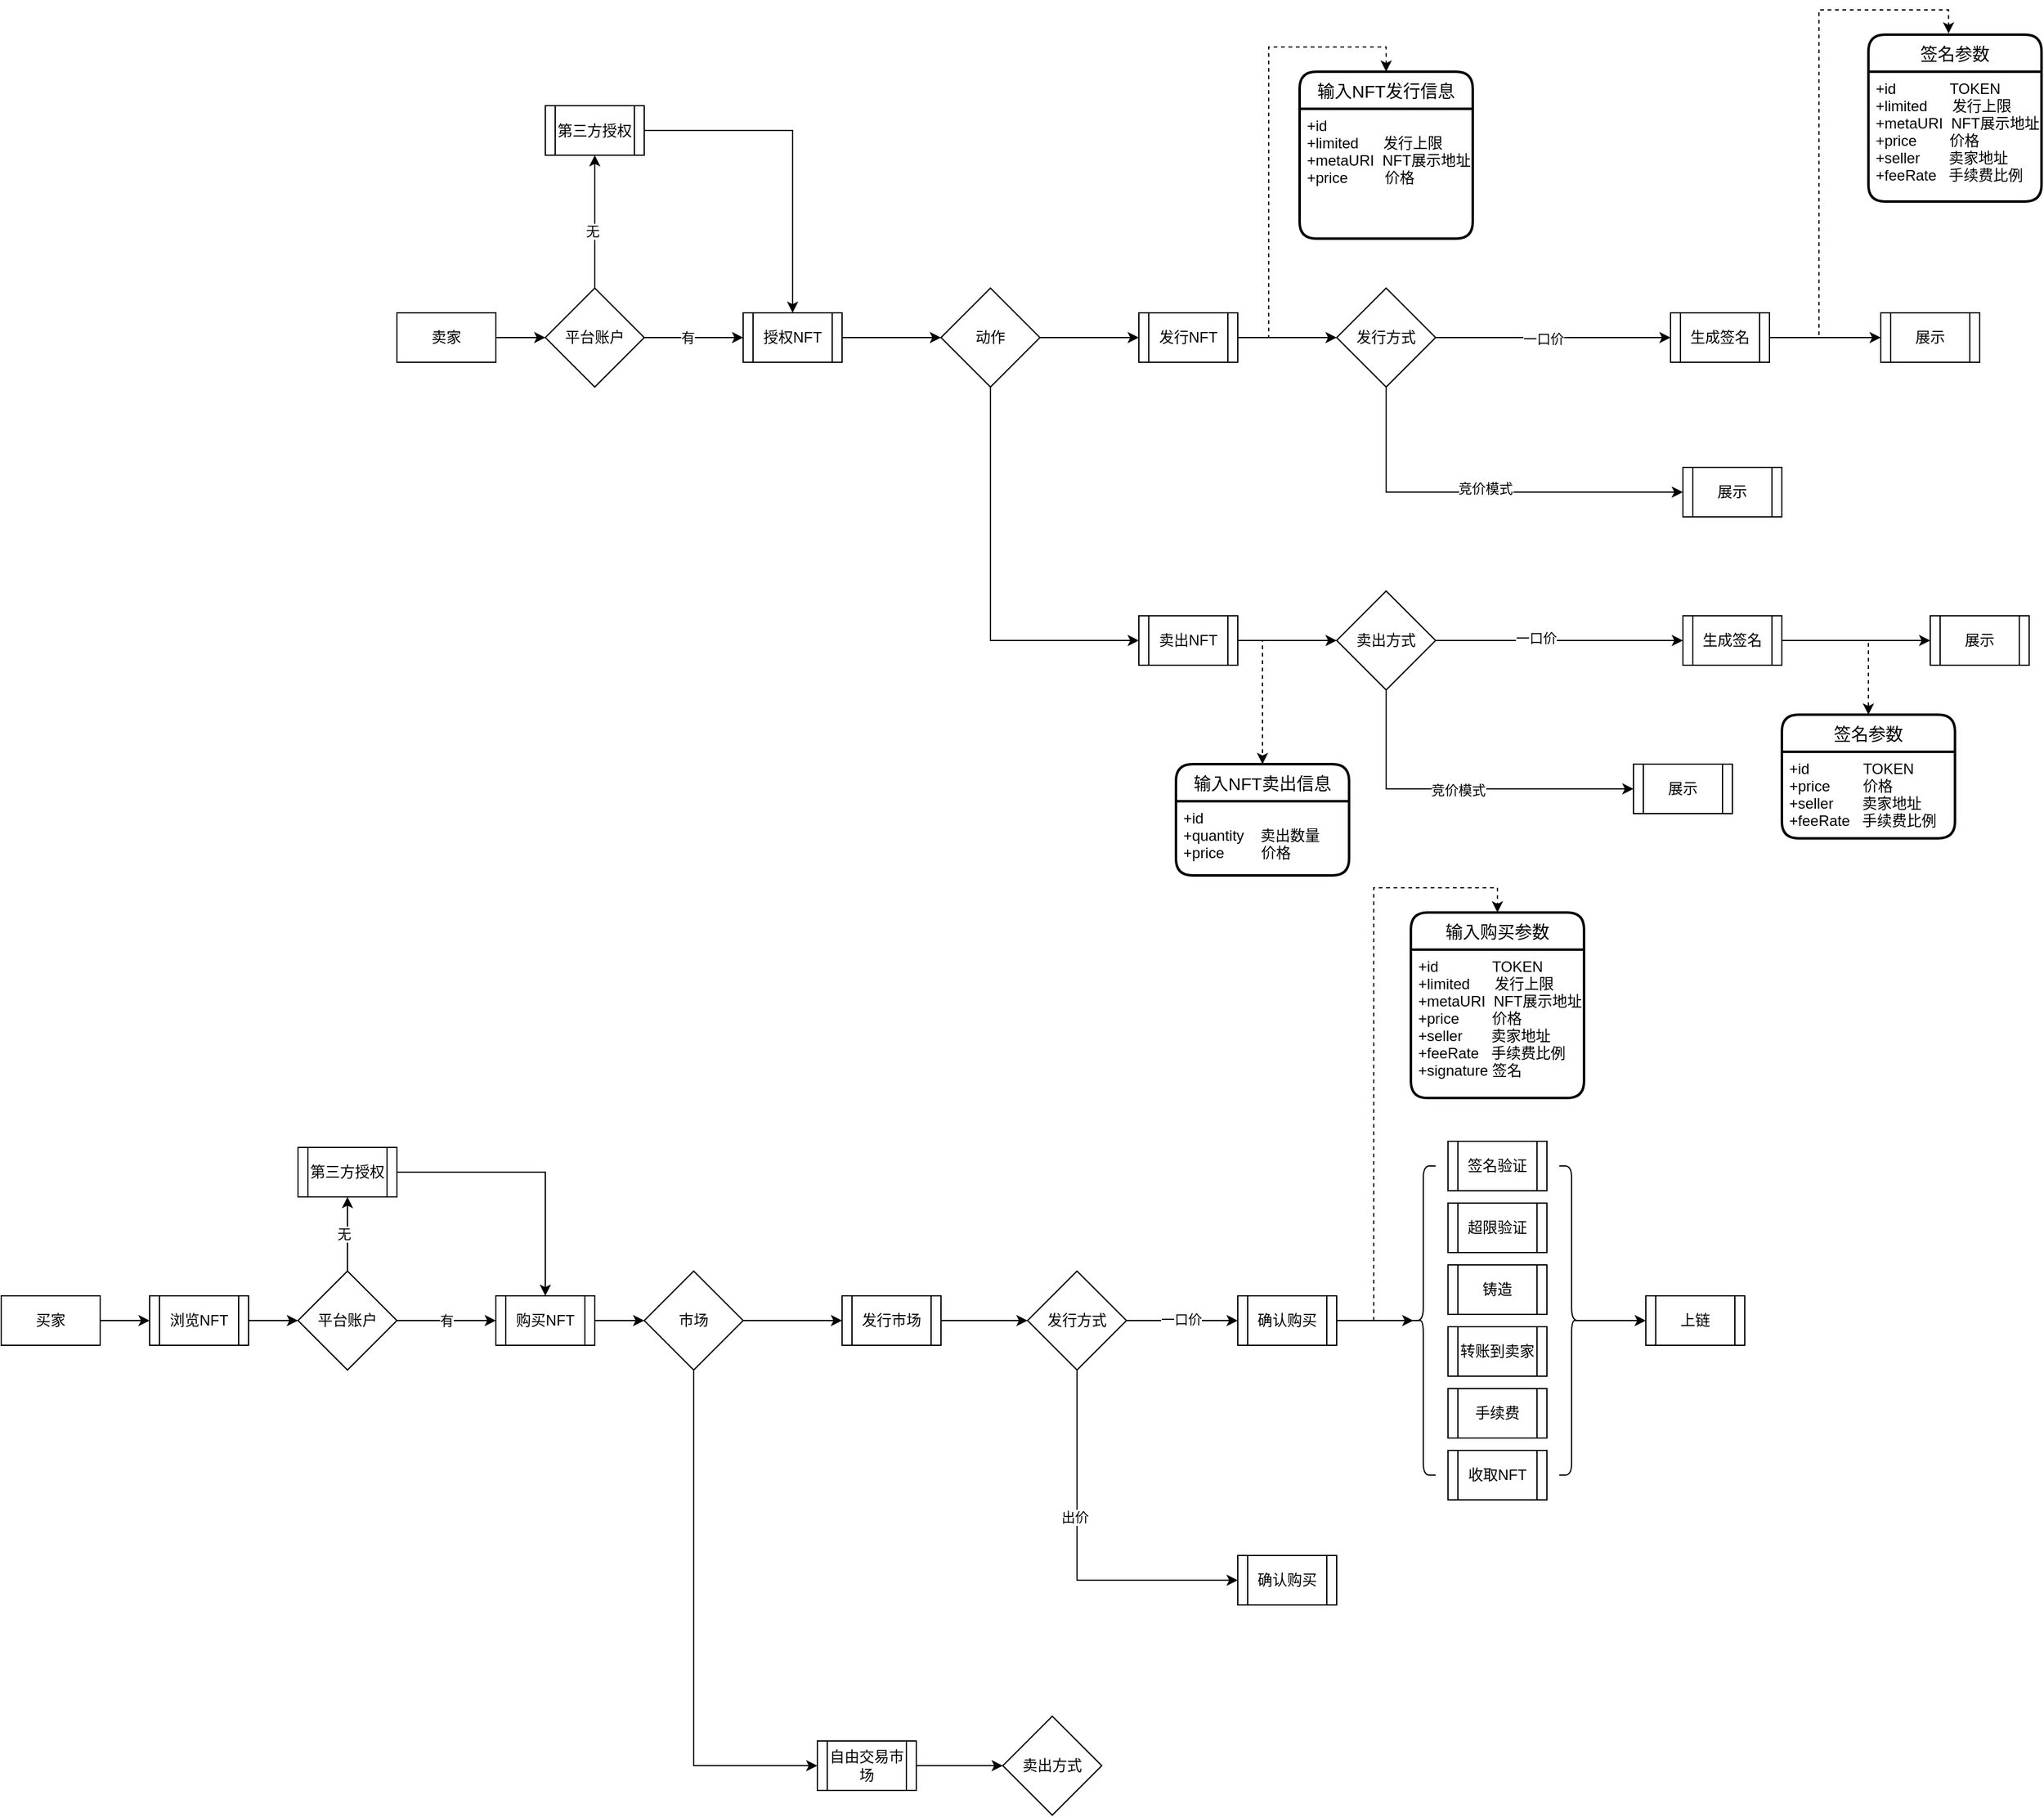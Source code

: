 <mxfile version="18.1.2" type="github">
  <diagram id="UTzgL9qfjFfGgWq564MX" name="Page-1">
    <mxGraphModel dx="2280" dy="1554" grid="1" gridSize="10" guides="1" tooltips="1" connect="1" arrows="1" fold="1" page="0" pageScale="1" pageWidth="827" pageHeight="1169" math="0" shadow="0">
      <root>
        <mxCell id="0" />
        <mxCell id="1" parent="0" />
        <mxCell id="T9-NXceqQanARWgvFfsZ-11" style="edgeStyle=orthogonalEdgeStyle;rounded=0;orthogonalLoop=1;jettySize=auto;html=1;exitX=1;exitY=0.5;exitDx=0;exitDy=0;" edge="1" parent="1" source="T9-NXceqQanARWgvFfsZ-1" target="T9-NXceqQanARWgvFfsZ-10">
          <mxGeometry relative="1" as="geometry" />
        </mxCell>
        <mxCell id="T9-NXceqQanARWgvFfsZ-1" value="卖家" style="rounded=0;whiteSpace=wrap;html=1;" vertex="1" parent="1">
          <mxGeometry x="-360" y="-205" width="80" height="40" as="geometry" />
        </mxCell>
        <mxCell id="T9-NXceqQanARWgvFfsZ-4" value="输入NFT发行信息" style="swimlane;childLayout=stackLayout;horizontal=1;startSize=30;horizontalStack=0;rounded=1;fontSize=14;fontStyle=0;strokeWidth=2;resizeParent=0;resizeLast=1;shadow=0;dashed=0;align=center;" vertex="1" parent="1">
          <mxGeometry x="370" y="-400" width="140" height="135" as="geometry" />
        </mxCell>
        <mxCell id="T9-NXceqQanARWgvFfsZ-5" value="+id&#xa;+limited      发行上限&#xa;+metaURI  NFT展示地址&#xa;+price         价格" style="align=left;strokeColor=none;fillColor=none;spacingLeft=4;fontSize=12;verticalAlign=top;resizable=0;rotatable=0;part=1;" vertex="1" parent="T9-NXceqQanARWgvFfsZ-4">
          <mxGeometry y="30" width="140" height="105" as="geometry" />
        </mxCell>
        <mxCell id="T9-NXceqQanARWgvFfsZ-15" style="edgeStyle=orthogonalEdgeStyle;rounded=0;orthogonalLoop=1;jettySize=auto;html=1;exitX=1;exitY=0.5;exitDx=0;exitDy=0;entryX=0.5;entryY=0;entryDx=0;entryDy=0;" edge="1" parent="1" source="T9-NXceqQanARWgvFfsZ-8" target="T9-NXceqQanARWgvFfsZ-41">
          <mxGeometry relative="1" as="geometry">
            <mxPoint x="-50" y="-225" as="targetPoint" />
          </mxGeometry>
        </mxCell>
        <mxCell id="T9-NXceqQanARWgvFfsZ-8" value="第三方授权" style="shape=process;whiteSpace=wrap;html=1;backgroundOutline=1;" vertex="1" parent="1">
          <mxGeometry x="-240" y="-372.5" width="80" height="40" as="geometry" />
        </mxCell>
        <mxCell id="T9-NXceqQanARWgvFfsZ-12" style="edgeStyle=orthogonalEdgeStyle;rounded=0;orthogonalLoop=1;jettySize=auto;html=1;exitX=1;exitY=0.5;exitDx=0;exitDy=0;entryX=0;entryY=0.5;entryDx=0;entryDy=0;" edge="1" parent="1" source="T9-NXceqQanARWgvFfsZ-10" target="T9-NXceqQanARWgvFfsZ-41">
          <mxGeometry relative="1" as="geometry">
            <mxPoint x="-90" y="-185" as="targetPoint" />
          </mxGeometry>
        </mxCell>
        <mxCell id="T9-NXceqQanARWgvFfsZ-13" value="有" style="edgeLabel;html=1;align=center;verticalAlign=middle;resizable=0;points=[];" vertex="1" connectable="0" parent="T9-NXceqQanARWgvFfsZ-12">
          <mxGeometry x="-0.13" relative="1" as="geometry">
            <mxPoint as="offset" />
          </mxGeometry>
        </mxCell>
        <mxCell id="T9-NXceqQanARWgvFfsZ-14" style="edgeStyle=orthogonalEdgeStyle;rounded=0;orthogonalLoop=1;jettySize=auto;html=1;exitX=0.5;exitY=0;exitDx=0;exitDy=0;" edge="1" parent="1" source="T9-NXceqQanARWgvFfsZ-10" target="T9-NXceqQanARWgvFfsZ-8">
          <mxGeometry relative="1" as="geometry" />
        </mxCell>
        <mxCell id="T9-NXceqQanARWgvFfsZ-16" value="无" style="edgeLabel;html=1;align=center;verticalAlign=middle;resizable=0;points=[];" vertex="1" connectable="0" parent="T9-NXceqQanARWgvFfsZ-14">
          <mxGeometry x="-0.145" y="2" relative="1" as="geometry">
            <mxPoint as="offset" />
          </mxGeometry>
        </mxCell>
        <mxCell id="T9-NXceqQanARWgvFfsZ-10" value="平台账户" style="rhombus;whiteSpace=wrap;html=1;" vertex="1" parent="1">
          <mxGeometry x="-240" y="-225" width="80" height="80" as="geometry" />
        </mxCell>
        <mxCell id="T9-NXceqQanARWgvFfsZ-56" style="edgeStyle=orthogonalEdgeStyle;rounded=0;orthogonalLoop=1;jettySize=auto;html=1;exitX=1;exitY=0.5;exitDx=0;exitDy=0;" edge="1" parent="1" source="T9-NXceqQanARWgvFfsZ-17" target="T9-NXceqQanARWgvFfsZ-55">
          <mxGeometry relative="1" as="geometry" />
        </mxCell>
        <mxCell id="T9-NXceqQanARWgvFfsZ-17" value="买家" style="rounded=0;whiteSpace=wrap;html=1;" vertex="1" parent="1">
          <mxGeometry x="-680" y="590" width="80" height="40" as="geometry" />
        </mxCell>
        <mxCell id="T9-NXceqQanARWgvFfsZ-31" style="edgeStyle=orthogonalEdgeStyle;rounded=0;orthogonalLoop=1;jettySize=auto;html=1;exitX=1;exitY=0.5;exitDx=0;exitDy=0;entryX=0.463;entryY=-0.007;entryDx=0;entryDy=0;entryPerimeter=0;dashed=1;" edge="1" parent="1" source="T9-NXceqQanARWgvFfsZ-18" target="T9-NXceqQanARWgvFfsZ-20">
          <mxGeometry relative="1" as="geometry" />
        </mxCell>
        <mxCell id="T9-NXceqQanARWgvFfsZ-76" style="edgeStyle=orthogonalEdgeStyle;rounded=0;orthogonalLoop=1;jettySize=auto;html=1;exitX=1;exitY=0.5;exitDx=0;exitDy=0;" edge="1" parent="1" source="T9-NXceqQanARWgvFfsZ-18" target="T9-NXceqQanARWgvFfsZ-75">
          <mxGeometry relative="1" as="geometry" />
        </mxCell>
        <mxCell id="T9-NXceqQanARWgvFfsZ-18" value="生成签名" style="shape=process;whiteSpace=wrap;html=1;backgroundOutline=1;" vertex="1" parent="1">
          <mxGeometry x="670" y="-205" width="80" height="40" as="geometry" />
        </mxCell>
        <mxCell id="T9-NXceqQanARWgvFfsZ-20" value="签名参数" style="swimlane;childLayout=stackLayout;horizontal=1;startSize=30;horizontalStack=0;rounded=1;fontSize=14;fontStyle=0;strokeWidth=2;resizeParent=0;resizeLast=1;shadow=0;dashed=0;align=center;" vertex="1" parent="1">
          <mxGeometry x="830" y="-430" width="140" height="135" as="geometry" />
        </mxCell>
        <mxCell id="T9-NXceqQanARWgvFfsZ-21" value="+id             TOKEN&#xa;+limited      发行上限&#xa;+metaURI  NFT展示地址&#xa;+price        价格&#xa;+seller       卖家地址&#xa;+feeRate   手续费比例" style="align=left;strokeColor=none;fillColor=none;spacingLeft=4;fontSize=12;verticalAlign=top;resizable=0;rotatable=0;part=1;" vertex="1" parent="T9-NXceqQanARWgvFfsZ-20">
          <mxGeometry y="30" width="140" height="105" as="geometry" />
        </mxCell>
        <mxCell id="T9-NXceqQanARWgvFfsZ-81" style="edgeStyle=orthogonalEdgeStyle;rounded=0;orthogonalLoop=1;jettySize=auto;html=1;exitX=1;exitY=0.5;exitDx=0;exitDy=0;" edge="1" parent="1" source="T9-NXceqQanARWgvFfsZ-22" target="T9-NXceqQanARWgvFfsZ-80">
          <mxGeometry relative="1" as="geometry" />
        </mxCell>
        <mxCell id="T9-NXceqQanARWgvFfsZ-85" style="edgeStyle=orthogonalEdgeStyle;rounded=0;orthogonalLoop=1;jettySize=auto;html=1;exitX=1;exitY=0.5;exitDx=0;exitDy=0;dashed=1;" edge="1" parent="1" source="T9-NXceqQanARWgvFfsZ-22" target="T9-NXceqQanARWgvFfsZ-32">
          <mxGeometry relative="1" as="geometry" />
        </mxCell>
        <mxCell id="T9-NXceqQanARWgvFfsZ-22" value="卖出NFT" style="shape=process;whiteSpace=wrap;html=1;backgroundOutline=1;" vertex="1" parent="1">
          <mxGeometry x="240" y="40" width="80" height="40" as="geometry" />
        </mxCell>
        <mxCell id="T9-NXceqQanARWgvFfsZ-69" style="edgeStyle=orthogonalEdgeStyle;rounded=0;orthogonalLoop=1;jettySize=auto;html=1;exitX=1;exitY=0.5;exitDx=0;exitDy=0;" edge="1" parent="1" source="T9-NXceqQanARWgvFfsZ-27" target="T9-NXceqQanARWgvFfsZ-68">
          <mxGeometry relative="1" as="geometry" />
        </mxCell>
        <mxCell id="T9-NXceqQanARWgvFfsZ-73" style="edgeStyle=orthogonalEdgeStyle;rounded=0;orthogonalLoop=1;jettySize=auto;html=1;exitX=1;exitY=0.5;exitDx=0;exitDy=0;entryX=0.5;entryY=0;entryDx=0;entryDy=0;dashed=1;" edge="1" parent="1" source="T9-NXceqQanARWgvFfsZ-27" target="T9-NXceqQanARWgvFfsZ-4">
          <mxGeometry relative="1" as="geometry" />
        </mxCell>
        <mxCell id="T9-NXceqQanARWgvFfsZ-27" value="发行NFT" style="shape=process;whiteSpace=wrap;html=1;backgroundOutline=1;" vertex="1" parent="1">
          <mxGeometry x="240" y="-205" width="80" height="40" as="geometry" />
        </mxCell>
        <mxCell id="T9-NXceqQanARWgvFfsZ-32" value="输入NFT卖出信息" style="swimlane;childLayout=stackLayout;horizontal=1;startSize=30;horizontalStack=0;rounded=1;fontSize=14;fontStyle=0;strokeWidth=2;resizeParent=0;resizeLast=1;shadow=0;dashed=0;align=center;" vertex="1" parent="1">
          <mxGeometry x="270" y="160" width="140" height="90" as="geometry" />
        </mxCell>
        <mxCell id="T9-NXceqQanARWgvFfsZ-33" value="+id&#xa;+quantity    卖出数量&#xa;+price         价格" style="align=left;strokeColor=none;fillColor=none;spacingLeft=4;fontSize=12;verticalAlign=top;resizable=0;rotatable=0;part=1;" vertex="1" parent="T9-NXceqQanARWgvFfsZ-32">
          <mxGeometry y="30" width="140" height="60" as="geometry" />
        </mxCell>
        <mxCell id="T9-NXceqQanARWgvFfsZ-37" value="签名参数" style="swimlane;childLayout=stackLayout;horizontal=1;startSize=30;horizontalStack=0;rounded=1;fontSize=14;fontStyle=0;strokeWidth=2;resizeParent=0;resizeLast=1;shadow=0;dashed=0;align=center;" vertex="1" parent="1">
          <mxGeometry x="760" y="120" width="140" height="100" as="geometry" />
        </mxCell>
        <mxCell id="T9-NXceqQanARWgvFfsZ-38" value="+id             TOKEN&#xa;+price        价格&#xa;+seller       卖家地址&#xa;+feeRate   手续费比例" style="align=left;strokeColor=none;fillColor=none;spacingLeft=4;fontSize=12;verticalAlign=top;resizable=0;rotatable=0;part=1;" vertex="1" parent="T9-NXceqQanARWgvFfsZ-37">
          <mxGeometry y="30" width="140" height="70" as="geometry" />
        </mxCell>
        <mxCell id="T9-NXceqQanARWgvFfsZ-44" style="edgeStyle=orthogonalEdgeStyle;rounded=0;orthogonalLoop=1;jettySize=auto;html=1;exitX=1;exitY=0.5;exitDx=0;exitDy=0;" edge="1" parent="1" source="T9-NXceqQanARWgvFfsZ-41" target="T9-NXceqQanARWgvFfsZ-43">
          <mxGeometry relative="1" as="geometry" />
        </mxCell>
        <mxCell id="T9-NXceqQanARWgvFfsZ-41" value="授权NFT" style="shape=process;whiteSpace=wrap;html=1;backgroundOutline=1;" vertex="1" parent="1">
          <mxGeometry x="-80" y="-205" width="80" height="40" as="geometry" />
        </mxCell>
        <mxCell id="T9-NXceqQanARWgvFfsZ-45" style="edgeStyle=orthogonalEdgeStyle;rounded=0;orthogonalLoop=1;jettySize=auto;html=1;exitX=1;exitY=0.5;exitDx=0;exitDy=0;" edge="1" parent="1" source="T9-NXceqQanARWgvFfsZ-43" target="T9-NXceqQanARWgvFfsZ-27">
          <mxGeometry relative="1" as="geometry" />
        </mxCell>
        <mxCell id="T9-NXceqQanARWgvFfsZ-46" style="edgeStyle=orthogonalEdgeStyle;rounded=0;orthogonalLoop=1;jettySize=auto;html=1;exitX=0.5;exitY=1;exitDx=0;exitDy=0;entryX=0;entryY=0.5;entryDx=0;entryDy=0;" edge="1" parent="1" source="T9-NXceqQanARWgvFfsZ-43" target="T9-NXceqQanARWgvFfsZ-22">
          <mxGeometry relative="1" as="geometry" />
        </mxCell>
        <mxCell id="T9-NXceqQanARWgvFfsZ-43" value="动作" style="rhombus;whiteSpace=wrap;html=1;" vertex="1" parent="1">
          <mxGeometry x="80" y="-225" width="80" height="80" as="geometry" />
        </mxCell>
        <mxCell id="T9-NXceqQanARWgvFfsZ-51" style="edgeStyle=orthogonalEdgeStyle;rounded=0;orthogonalLoop=1;jettySize=auto;html=1;exitX=0.5;exitY=0;exitDx=0;exitDy=0;entryX=0.5;entryY=1;entryDx=0;entryDy=0;" edge="1" parent="1" source="T9-NXceqQanARWgvFfsZ-47" target="T9-NXceqQanARWgvFfsZ-50">
          <mxGeometry relative="1" as="geometry" />
        </mxCell>
        <mxCell id="T9-NXceqQanARWgvFfsZ-52" value="无" style="edgeLabel;html=1;align=center;verticalAlign=middle;resizable=0;points=[];" vertex="1" connectable="0" parent="T9-NXceqQanARWgvFfsZ-51">
          <mxGeometry y="3" relative="1" as="geometry">
            <mxPoint as="offset" />
          </mxGeometry>
        </mxCell>
        <mxCell id="T9-NXceqQanARWgvFfsZ-53" value="有" style="edgeStyle=orthogonalEdgeStyle;rounded=0;orthogonalLoop=1;jettySize=auto;html=1;exitX=1;exitY=0.5;exitDx=0;exitDy=0;entryX=0;entryY=0.5;entryDx=0;entryDy=0;" edge="1" parent="1" source="T9-NXceqQanARWgvFfsZ-47" target="T9-NXceqQanARWgvFfsZ-49">
          <mxGeometry relative="1" as="geometry" />
        </mxCell>
        <mxCell id="T9-NXceqQanARWgvFfsZ-47" value="平台账户" style="rhombus;whiteSpace=wrap;html=1;" vertex="1" parent="1">
          <mxGeometry x="-440" y="570" width="80" height="80" as="geometry" />
        </mxCell>
        <mxCell id="T9-NXceqQanARWgvFfsZ-60" style="edgeStyle=orthogonalEdgeStyle;rounded=0;orthogonalLoop=1;jettySize=auto;html=1;exitX=1;exitY=0.5;exitDx=0;exitDy=0;entryX=0;entryY=0.5;entryDx=0;entryDy=0;" edge="1" parent="1" source="T9-NXceqQanARWgvFfsZ-49" target="T9-NXceqQanARWgvFfsZ-59">
          <mxGeometry relative="1" as="geometry" />
        </mxCell>
        <mxCell id="T9-NXceqQanARWgvFfsZ-49" value="购买NFT" style="shape=process;whiteSpace=wrap;html=1;backgroundOutline=1;" vertex="1" parent="1">
          <mxGeometry x="-280" y="590" width="80" height="40" as="geometry" />
        </mxCell>
        <mxCell id="T9-NXceqQanARWgvFfsZ-54" style="edgeStyle=orthogonalEdgeStyle;rounded=0;orthogonalLoop=1;jettySize=auto;html=1;exitX=1;exitY=0.5;exitDx=0;exitDy=0;" edge="1" parent="1" source="T9-NXceqQanARWgvFfsZ-50" target="T9-NXceqQanARWgvFfsZ-49">
          <mxGeometry relative="1" as="geometry" />
        </mxCell>
        <mxCell id="T9-NXceqQanARWgvFfsZ-50" value="第三方授权" style="shape=process;whiteSpace=wrap;html=1;backgroundOutline=1;" vertex="1" parent="1">
          <mxGeometry x="-440" y="470" width="80" height="40" as="geometry" />
        </mxCell>
        <mxCell id="T9-NXceqQanARWgvFfsZ-57" style="edgeStyle=orthogonalEdgeStyle;rounded=0;orthogonalLoop=1;jettySize=auto;html=1;exitX=1;exitY=0.5;exitDx=0;exitDy=0;" edge="1" parent="1" source="T9-NXceqQanARWgvFfsZ-55" target="T9-NXceqQanARWgvFfsZ-47">
          <mxGeometry relative="1" as="geometry" />
        </mxCell>
        <mxCell id="T9-NXceqQanARWgvFfsZ-55" value="浏览NFT" style="shape=process;whiteSpace=wrap;html=1;backgroundOutline=1;" vertex="1" parent="1">
          <mxGeometry x="-560" y="590" width="80" height="40" as="geometry" />
        </mxCell>
        <mxCell id="T9-NXceqQanARWgvFfsZ-67" style="edgeStyle=orthogonalEdgeStyle;rounded=0;orthogonalLoop=1;jettySize=auto;html=1;exitX=1;exitY=0.5;exitDx=0;exitDy=0;entryX=0.5;entryY=0;entryDx=0;entryDy=0;dashed=1;" edge="1" parent="1" source="T9-NXceqQanARWgvFfsZ-98" target="T9-NXceqQanARWgvFfsZ-65">
          <mxGeometry relative="1" as="geometry" />
        </mxCell>
        <mxCell id="T9-NXceqQanARWgvFfsZ-95" style="edgeStyle=orthogonalEdgeStyle;rounded=0;orthogonalLoop=1;jettySize=auto;html=1;exitX=1;exitY=0.5;exitDx=0;exitDy=0;" edge="1" parent="1" source="T9-NXceqQanARWgvFfsZ-58" target="T9-NXceqQanARWgvFfsZ-94">
          <mxGeometry relative="1" as="geometry" />
        </mxCell>
        <mxCell id="T9-NXceqQanARWgvFfsZ-58" value="发行市场" style="shape=process;whiteSpace=wrap;html=1;backgroundOutline=1;" vertex="1" parent="1">
          <mxGeometry y="590" width="80" height="40" as="geometry" />
        </mxCell>
        <mxCell id="T9-NXceqQanARWgvFfsZ-61" style="edgeStyle=orthogonalEdgeStyle;rounded=0;orthogonalLoop=1;jettySize=auto;html=1;exitX=1;exitY=0.5;exitDx=0;exitDy=0;" edge="1" parent="1" source="T9-NXceqQanARWgvFfsZ-59" target="T9-NXceqQanARWgvFfsZ-58">
          <mxGeometry relative="1" as="geometry" />
        </mxCell>
        <mxCell id="T9-NXceqQanARWgvFfsZ-64" style="edgeStyle=orthogonalEdgeStyle;rounded=0;orthogonalLoop=1;jettySize=auto;html=1;exitX=0.5;exitY=1;exitDx=0;exitDy=0;entryX=0;entryY=0.5;entryDx=0;entryDy=0;" edge="1" parent="1" source="T9-NXceqQanARWgvFfsZ-59" target="T9-NXceqQanARWgvFfsZ-63">
          <mxGeometry relative="1" as="geometry" />
        </mxCell>
        <mxCell id="T9-NXceqQanARWgvFfsZ-59" value="市场" style="rhombus;whiteSpace=wrap;html=1;" vertex="1" parent="1">
          <mxGeometry x="-160" y="570" width="80" height="80" as="geometry" />
        </mxCell>
        <mxCell id="T9-NXceqQanARWgvFfsZ-96" style="edgeStyle=orthogonalEdgeStyle;rounded=0;orthogonalLoop=1;jettySize=auto;html=1;exitX=1;exitY=0.5;exitDx=0;exitDy=0;" edge="1" parent="1" source="T9-NXceqQanARWgvFfsZ-63" target="T9-NXceqQanARWgvFfsZ-93">
          <mxGeometry relative="1" as="geometry" />
        </mxCell>
        <mxCell id="T9-NXceqQanARWgvFfsZ-63" value="自由交易市场" style="shape=process;whiteSpace=wrap;html=1;backgroundOutline=1;" vertex="1" parent="1">
          <mxGeometry x="-20" y="950" width="80" height="40" as="geometry" />
        </mxCell>
        <mxCell id="T9-NXceqQanARWgvFfsZ-65" value="输入购买参数" style="swimlane;childLayout=stackLayout;horizontal=1;startSize=30;horizontalStack=0;rounded=1;fontSize=14;fontStyle=0;strokeWidth=2;resizeParent=0;resizeLast=1;shadow=0;dashed=0;align=center;" vertex="1" parent="1">
          <mxGeometry x="460" y="280" width="140" height="150" as="geometry" />
        </mxCell>
        <mxCell id="T9-NXceqQanARWgvFfsZ-66" value="+id             TOKEN&#xa;+limited      发行上限&#xa;+metaURI  NFT展示地址&#xa;+price        价格&#xa;+seller       卖家地址&#xa;+feeRate   手续费比例&#xa;+signature 签名" style="align=left;strokeColor=none;fillColor=none;spacingLeft=4;fontSize=12;verticalAlign=top;resizable=0;rotatable=0;part=1;" vertex="1" parent="T9-NXceqQanARWgvFfsZ-65">
          <mxGeometry y="30" width="140" height="120" as="geometry" />
        </mxCell>
        <mxCell id="T9-NXceqQanARWgvFfsZ-71" style="edgeStyle=orthogonalEdgeStyle;rounded=0;orthogonalLoop=1;jettySize=auto;html=1;exitX=1;exitY=0.5;exitDx=0;exitDy=0;" edge="1" parent="1" source="T9-NXceqQanARWgvFfsZ-68" target="T9-NXceqQanARWgvFfsZ-18">
          <mxGeometry relative="1" as="geometry" />
        </mxCell>
        <mxCell id="T9-NXceqQanARWgvFfsZ-72" value="一口价" style="edgeLabel;html=1;align=center;verticalAlign=middle;resizable=0;points=[];" vertex="1" connectable="0" parent="T9-NXceqQanARWgvFfsZ-71">
          <mxGeometry x="-0.084" y="-1" relative="1" as="geometry">
            <mxPoint as="offset" />
          </mxGeometry>
        </mxCell>
        <mxCell id="T9-NXceqQanARWgvFfsZ-78" style="edgeStyle=orthogonalEdgeStyle;rounded=0;orthogonalLoop=1;jettySize=auto;html=1;exitX=0.5;exitY=1;exitDx=0;exitDy=0;entryX=0;entryY=0.5;entryDx=0;entryDy=0;" edge="1" parent="1" source="T9-NXceqQanARWgvFfsZ-68" target="T9-NXceqQanARWgvFfsZ-74">
          <mxGeometry relative="1" as="geometry" />
        </mxCell>
        <mxCell id="T9-NXceqQanARWgvFfsZ-79" value="竞价模式" style="edgeLabel;html=1;align=center;verticalAlign=middle;resizable=0;points=[];" vertex="1" connectable="0" parent="T9-NXceqQanARWgvFfsZ-78">
          <mxGeometry x="0.015" y="3" relative="1" as="geometry">
            <mxPoint as="offset" />
          </mxGeometry>
        </mxCell>
        <mxCell id="T9-NXceqQanARWgvFfsZ-68" value="发行方式" style="rhombus;whiteSpace=wrap;html=1;" vertex="1" parent="1">
          <mxGeometry x="400" y="-225" width="80" height="80" as="geometry" />
        </mxCell>
        <mxCell id="T9-NXceqQanARWgvFfsZ-74" value="展示" style="shape=process;whiteSpace=wrap;html=1;backgroundOutline=1;" vertex="1" parent="1">
          <mxGeometry x="680" y="-80" width="80" height="40" as="geometry" />
        </mxCell>
        <mxCell id="T9-NXceqQanARWgvFfsZ-75" value="展示" style="shape=process;whiteSpace=wrap;html=1;backgroundOutline=1;" vertex="1" parent="1">
          <mxGeometry x="840" y="-205" width="80" height="40" as="geometry" />
        </mxCell>
        <mxCell id="T9-NXceqQanARWgvFfsZ-83" style="edgeStyle=orthogonalEdgeStyle;rounded=0;orthogonalLoop=1;jettySize=auto;html=1;exitX=1;exitY=0.5;exitDx=0;exitDy=0;" edge="1" parent="1" source="T9-NXceqQanARWgvFfsZ-80" target="T9-NXceqQanARWgvFfsZ-82">
          <mxGeometry relative="1" as="geometry" />
        </mxCell>
        <mxCell id="T9-NXceqQanARWgvFfsZ-89" value="一口价" style="edgeLabel;html=1;align=center;verticalAlign=middle;resizable=0;points=[];" vertex="1" connectable="0" parent="T9-NXceqQanARWgvFfsZ-83">
          <mxGeometry x="-0.19" y="2" relative="1" as="geometry">
            <mxPoint as="offset" />
          </mxGeometry>
        </mxCell>
        <mxCell id="T9-NXceqQanARWgvFfsZ-91" style="edgeStyle=orthogonalEdgeStyle;rounded=0;orthogonalLoop=1;jettySize=auto;html=1;exitX=0.5;exitY=1;exitDx=0;exitDy=0;entryX=0;entryY=0.5;entryDx=0;entryDy=0;" edge="1" parent="1" source="T9-NXceqQanARWgvFfsZ-80" target="T9-NXceqQanARWgvFfsZ-90">
          <mxGeometry relative="1" as="geometry" />
        </mxCell>
        <mxCell id="T9-NXceqQanARWgvFfsZ-92" value="竞价模式" style="edgeLabel;html=1;align=center;verticalAlign=middle;resizable=0;points=[];" vertex="1" connectable="0" parent="T9-NXceqQanARWgvFfsZ-91">
          <mxGeometry x="-0.014" y="-1" relative="1" as="geometry">
            <mxPoint as="offset" />
          </mxGeometry>
        </mxCell>
        <mxCell id="T9-NXceqQanARWgvFfsZ-80" value="卖出方式" style="rhombus;whiteSpace=wrap;html=1;" vertex="1" parent="1">
          <mxGeometry x="400" y="20" width="80" height="80" as="geometry" />
        </mxCell>
        <mxCell id="T9-NXceqQanARWgvFfsZ-87" style="edgeStyle=orthogonalEdgeStyle;rounded=0;orthogonalLoop=1;jettySize=auto;html=1;exitX=1;exitY=0.5;exitDx=0;exitDy=0;" edge="1" parent="1" source="T9-NXceqQanARWgvFfsZ-82" target="T9-NXceqQanARWgvFfsZ-86">
          <mxGeometry relative="1" as="geometry" />
        </mxCell>
        <mxCell id="T9-NXceqQanARWgvFfsZ-88" style="edgeStyle=orthogonalEdgeStyle;rounded=0;orthogonalLoop=1;jettySize=auto;html=1;exitX=1;exitY=0.5;exitDx=0;exitDy=0;dashed=1;" edge="1" parent="1" source="T9-NXceqQanARWgvFfsZ-82" target="T9-NXceqQanARWgvFfsZ-37">
          <mxGeometry relative="1" as="geometry" />
        </mxCell>
        <mxCell id="T9-NXceqQanARWgvFfsZ-82" value="生成签名" style="shape=process;whiteSpace=wrap;html=1;backgroundOutline=1;" vertex="1" parent="1">
          <mxGeometry x="680" y="40" width="80" height="40" as="geometry" />
        </mxCell>
        <mxCell id="T9-NXceqQanARWgvFfsZ-86" value="展示" style="shape=process;whiteSpace=wrap;html=1;backgroundOutline=1;" vertex="1" parent="1">
          <mxGeometry x="880" y="40" width="80" height="40" as="geometry" />
        </mxCell>
        <mxCell id="T9-NXceqQanARWgvFfsZ-90" value="展示" style="shape=process;whiteSpace=wrap;html=1;backgroundOutline=1;" vertex="1" parent="1">
          <mxGeometry x="640" y="160" width="80" height="40" as="geometry" />
        </mxCell>
        <mxCell id="T9-NXceqQanARWgvFfsZ-93" value="卖出方式" style="rhombus;whiteSpace=wrap;html=1;" vertex="1" parent="1">
          <mxGeometry x="130" y="930" width="80" height="80" as="geometry" />
        </mxCell>
        <mxCell id="T9-NXceqQanARWgvFfsZ-99" style="edgeStyle=orthogonalEdgeStyle;rounded=0;orthogonalLoop=1;jettySize=auto;html=1;exitX=1;exitY=0.5;exitDx=0;exitDy=0;" edge="1" parent="1" source="T9-NXceqQanARWgvFfsZ-94" target="T9-NXceqQanARWgvFfsZ-98">
          <mxGeometry relative="1" as="geometry" />
        </mxCell>
        <mxCell id="T9-NXceqQanARWgvFfsZ-100" value="一口价" style="edgeLabel;html=1;align=center;verticalAlign=middle;resizable=0;points=[];" vertex="1" connectable="0" parent="T9-NXceqQanARWgvFfsZ-99">
          <mxGeometry x="-0.006" y="1" relative="1" as="geometry">
            <mxPoint x="-1" as="offset" />
          </mxGeometry>
        </mxCell>
        <mxCell id="T9-NXceqQanARWgvFfsZ-116" style="edgeStyle=orthogonalEdgeStyle;rounded=0;orthogonalLoop=1;jettySize=auto;html=1;exitX=0.5;exitY=1;exitDx=0;exitDy=0;entryX=0;entryY=0.5;entryDx=0;entryDy=0;" edge="1" parent="1" source="T9-NXceqQanARWgvFfsZ-94" target="T9-NXceqQanARWgvFfsZ-115">
          <mxGeometry relative="1" as="geometry" />
        </mxCell>
        <mxCell id="T9-NXceqQanARWgvFfsZ-117" value="出价" style="edgeLabel;html=1;align=center;verticalAlign=middle;resizable=0;points=[];" vertex="1" connectable="0" parent="T9-NXceqQanARWgvFfsZ-116">
          <mxGeometry x="-0.206" y="-2" relative="1" as="geometry">
            <mxPoint as="offset" />
          </mxGeometry>
        </mxCell>
        <mxCell id="T9-NXceqQanARWgvFfsZ-94" value="发行方式" style="rhombus;whiteSpace=wrap;html=1;" vertex="1" parent="1">
          <mxGeometry x="150" y="570" width="80" height="80" as="geometry" />
        </mxCell>
        <mxCell id="T9-NXceqQanARWgvFfsZ-113" style="edgeStyle=orthogonalEdgeStyle;rounded=0;orthogonalLoop=1;jettySize=auto;html=1;exitX=1;exitY=0.5;exitDx=0;exitDy=0;entryX=0.1;entryY=0.5;entryDx=0;entryDy=0;entryPerimeter=0;" edge="1" parent="1" source="T9-NXceqQanARWgvFfsZ-98" target="T9-NXceqQanARWgvFfsZ-110">
          <mxGeometry relative="1" as="geometry" />
        </mxCell>
        <mxCell id="T9-NXceqQanARWgvFfsZ-98" value="确认购买" style="shape=process;whiteSpace=wrap;html=1;backgroundOutline=1;" vertex="1" parent="1">
          <mxGeometry x="320" y="590" width="80" height="40" as="geometry" />
        </mxCell>
        <mxCell id="T9-NXceqQanARWgvFfsZ-101" value="签名验证" style="shape=process;whiteSpace=wrap;html=1;backgroundOutline=1;" vertex="1" parent="1">
          <mxGeometry x="490" y="465" width="80" height="40" as="geometry" />
        </mxCell>
        <mxCell id="T9-NXceqQanARWgvFfsZ-103" value="超限验证" style="shape=process;whiteSpace=wrap;html=1;backgroundOutline=1;" vertex="1" parent="1">
          <mxGeometry x="490" y="515" width="80" height="40" as="geometry" />
        </mxCell>
        <mxCell id="T9-NXceqQanARWgvFfsZ-106" value="铸造" style="shape=process;whiteSpace=wrap;html=1;backgroundOutline=1;" vertex="1" parent="1">
          <mxGeometry x="490" y="565" width="80" height="40" as="geometry" />
        </mxCell>
        <mxCell id="T9-NXceqQanARWgvFfsZ-107" value="转账到卖家" style="shape=process;whiteSpace=wrap;html=1;backgroundOutline=1;" vertex="1" parent="1">
          <mxGeometry x="490" y="615" width="80" height="40" as="geometry" />
        </mxCell>
        <mxCell id="T9-NXceqQanARWgvFfsZ-108" value="手续费" style="shape=process;whiteSpace=wrap;html=1;backgroundOutline=1;" vertex="1" parent="1">
          <mxGeometry x="490" y="665" width="80" height="40" as="geometry" />
        </mxCell>
        <mxCell id="T9-NXceqQanARWgvFfsZ-109" value="收取NFT" style="shape=process;whiteSpace=wrap;html=1;backgroundOutline=1;" vertex="1" parent="1">
          <mxGeometry x="490" y="715" width="80" height="40" as="geometry" />
        </mxCell>
        <mxCell id="T9-NXceqQanARWgvFfsZ-110" value="" style="shape=curlyBracket;whiteSpace=wrap;html=1;rounded=1;" vertex="1" parent="1">
          <mxGeometry x="460" y="485" width="20" height="250" as="geometry" />
        </mxCell>
        <mxCell id="T9-NXceqQanARWgvFfsZ-114" style="edgeStyle=orthogonalEdgeStyle;rounded=0;orthogonalLoop=1;jettySize=auto;html=1;exitX=0.1;exitY=0.5;exitDx=0;exitDy=0;exitPerimeter=0;" edge="1" parent="1" source="T9-NXceqQanARWgvFfsZ-111" target="T9-NXceqQanARWgvFfsZ-112">
          <mxGeometry relative="1" as="geometry" />
        </mxCell>
        <mxCell id="T9-NXceqQanARWgvFfsZ-111" value="" style="shape=curlyBracket;whiteSpace=wrap;html=1;rounded=1;flipH=1;" vertex="1" parent="1">
          <mxGeometry x="580" y="485" width="20" height="250" as="geometry" />
        </mxCell>
        <mxCell id="T9-NXceqQanARWgvFfsZ-112" value="上链" style="shape=process;whiteSpace=wrap;html=1;backgroundOutline=1;" vertex="1" parent="1">
          <mxGeometry x="650" y="590" width="80" height="40" as="geometry" />
        </mxCell>
        <mxCell id="T9-NXceqQanARWgvFfsZ-115" value="确认购买" style="shape=process;whiteSpace=wrap;html=1;backgroundOutline=1;" vertex="1" parent="1">
          <mxGeometry x="320" y="800" width="80" height="40" as="geometry" />
        </mxCell>
      </root>
    </mxGraphModel>
  </diagram>
</mxfile>
